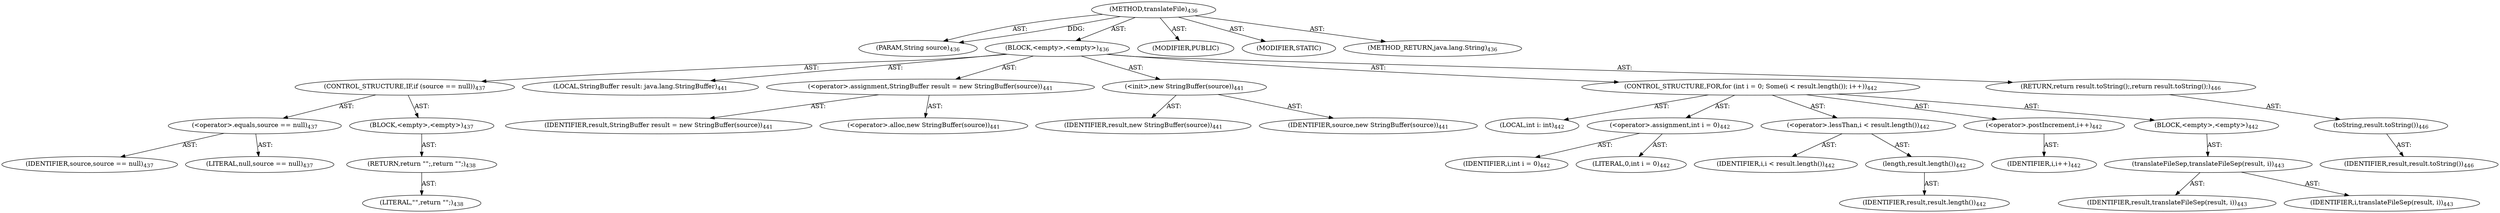 digraph "translateFile" {  
"111669149717" [label = <(METHOD,translateFile)<SUB>436</SUB>> ]
"115964117037" [label = <(PARAM,String source)<SUB>436</SUB>> ]
"25769803844" [label = <(BLOCK,&lt;empty&gt;,&lt;empty&gt;)<SUB>436</SUB>> ]
"47244640300" [label = <(CONTROL_STRUCTURE,IF,if (source == null))<SUB>437</SUB>> ]
"30064771367" [label = <(&lt;operator&gt;.equals,source == null)<SUB>437</SUB>> ]
"68719477036" [label = <(IDENTIFIER,source,source == null)<SUB>437</SUB>> ]
"90194313250" [label = <(LITERAL,null,source == null)<SUB>437</SUB>> ]
"25769803845" [label = <(BLOCK,&lt;empty&gt;,&lt;empty&gt;)<SUB>437</SUB>> ]
"146028888073" [label = <(RETURN,return &quot;&quot;;,return &quot;&quot;;)<SUB>438</SUB>> ]
"90194313251" [label = <(LITERAL,&quot;&quot;,return &quot;&quot;;)<SUB>438</SUB>> ]
"94489280555" [label = <(LOCAL,StringBuffer result: java.lang.StringBuffer)<SUB>441</SUB>> ]
"30064771368" [label = <(&lt;operator&gt;.assignment,StringBuffer result = new StringBuffer(source))<SUB>441</SUB>> ]
"68719477037" [label = <(IDENTIFIER,result,StringBuffer result = new StringBuffer(source))<SUB>441</SUB>> ]
"30064771369" [label = <(&lt;operator&gt;.alloc,new StringBuffer(source))<SUB>441</SUB>> ]
"30064771370" [label = <(&lt;init&gt;,new StringBuffer(source))<SUB>441</SUB>> ]
"68719477038" [label = <(IDENTIFIER,result,new StringBuffer(source))<SUB>441</SUB>> ]
"68719477039" [label = <(IDENTIFIER,source,new StringBuffer(source))<SUB>441</SUB>> ]
"47244640301" [label = <(CONTROL_STRUCTURE,FOR,for (int i = 0; Some(i &lt; result.length()); i++))<SUB>442</SUB>> ]
"94489280556" [label = <(LOCAL,int i: int)<SUB>442</SUB>> ]
"30064771371" [label = <(&lt;operator&gt;.assignment,int i = 0)<SUB>442</SUB>> ]
"68719477040" [label = <(IDENTIFIER,i,int i = 0)<SUB>442</SUB>> ]
"90194313252" [label = <(LITERAL,0,int i = 0)<SUB>442</SUB>> ]
"30064771372" [label = <(&lt;operator&gt;.lessThan,i &lt; result.length())<SUB>442</SUB>> ]
"68719477041" [label = <(IDENTIFIER,i,i &lt; result.length())<SUB>442</SUB>> ]
"30064771373" [label = <(length,result.length())<SUB>442</SUB>> ]
"68719477042" [label = <(IDENTIFIER,result,result.length())<SUB>442</SUB>> ]
"30064771374" [label = <(&lt;operator&gt;.postIncrement,i++)<SUB>442</SUB>> ]
"68719477043" [label = <(IDENTIFIER,i,i++)<SUB>442</SUB>> ]
"25769803846" [label = <(BLOCK,&lt;empty&gt;,&lt;empty&gt;)<SUB>442</SUB>> ]
"30064771375" [label = <(translateFileSep,translateFileSep(result, i))<SUB>443</SUB>> ]
"68719477044" [label = <(IDENTIFIER,result,translateFileSep(result, i))<SUB>443</SUB>> ]
"68719477045" [label = <(IDENTIFIER,i,translateFileSep(result, i))<SUB>443</SUB>> ]
"146028888074" [label = <(RETURN,return result.toString();,return result.toString();)<SUB>446</SUB>> ]
"30064771376" [label = <(toString,result.toString())<SUB>446</SUB>> ]
"68719477046" [label = <(IDENTIFIER,result,result.toString())<SUB>446</SUB>> ]
"133143986223" [label = <(MODIFIER,PUBLIC)> ]
"133143986224" [label = <(MODIFIER,STATIC)> ]
"128849018901" [label = <(METHOD_RETURN,java.lang.String)<SUB>436</SUB>> ]
  "111669149717" -> "115964117037"  [ label = "AST: "] 
  "111669149717" -> "25769803844"  [ label = "AST: "] 
  "111669149717" -> "133143986223"  [ label = "AST: "] 
  "111669149717" -> "133143986224"  [ label = "AST: "] 
  "111669149717" -> "128849018901"  [ label = "AST: "] 
  "25769803844" -> "47244640300"  [ label = "AST: "] 
  "25769803844" -> "94489280555"  [ label = "AST: "] 
  "25769803844" -> "30064771368"  [ label = "AST: "] 
  "25769803844" -> "30064771370"  [ label = "AST: "] 
  "25769803844" -> "47244640301"  [ label = "AST: "] 
  "25769803844" -> "146028888074"  [ label = "AST: "] 
  "47244640300" -> "30064771367"  [ label = "AST: "] 
  "47244640300" -> "25769803845"  [ label = "AST: "] 
  "30064771367" -> "68719477036"  [ label = "AST: "] 
  "30064771367" -> "90194313250"  [ label = "AST: "] 
  "25769803845" -> "146028888073"  [ label = "AST: "] 
  "146028888073" -> "90194313251"  [ label = "AST: "] 
  "30064771368" -> "68719477037"  [ label = "AST: "] 
  "30064771368" -> "30064771369"  [ label = "AST: "] 
  "30064771370" -> "68719477038"  [ label = "AST: "] 
  "30064771370" -> "68719477039"  [ label = "AST: "] 
  "47244640301" -> "94489280556"  [ label = "AST: "] 
  "47244640301" -> "30064771371"  [ label = "AST: "] 
  "47244640301" -> "30064771372"  [ label = "AST: "] 
  "47244640301" -> "30064771374"  [ label = "AST: "] 
  "47244640301" -> "25769803846"  [ label = "AST: "] 
  "30064771371" -> "68719477040"  [ label = "AST: "] 
  "30064771371" -> "90194313252"  [ label = "AST: "] 
  "30064771372" -> "68719477041"  [ label = "AST: "] 
  "30064771372" -> "30064771373"  [ label = "AST: "] 
  "30064771373" -> "68719477042"  [ label = "AST: "] 
  "30064771374" -> "68719477043"  [ label = "AST: "] 
  "25769803846" -> "30064771375"  [ label = "AST: "] 
  "30064771375" -> "68719477044"  [ label = "AST: "] 
  "30064771375" -> "68719477045"  [ label = "AST: "] 
  "146028888074" -> "30064771376"  [ label = "AST: "] 
  "30064771376" -> "68719477046"  [ label = "AST: "] 
  "111669149717" -> "115964117037"  [ label = "DDG: "] 
}
